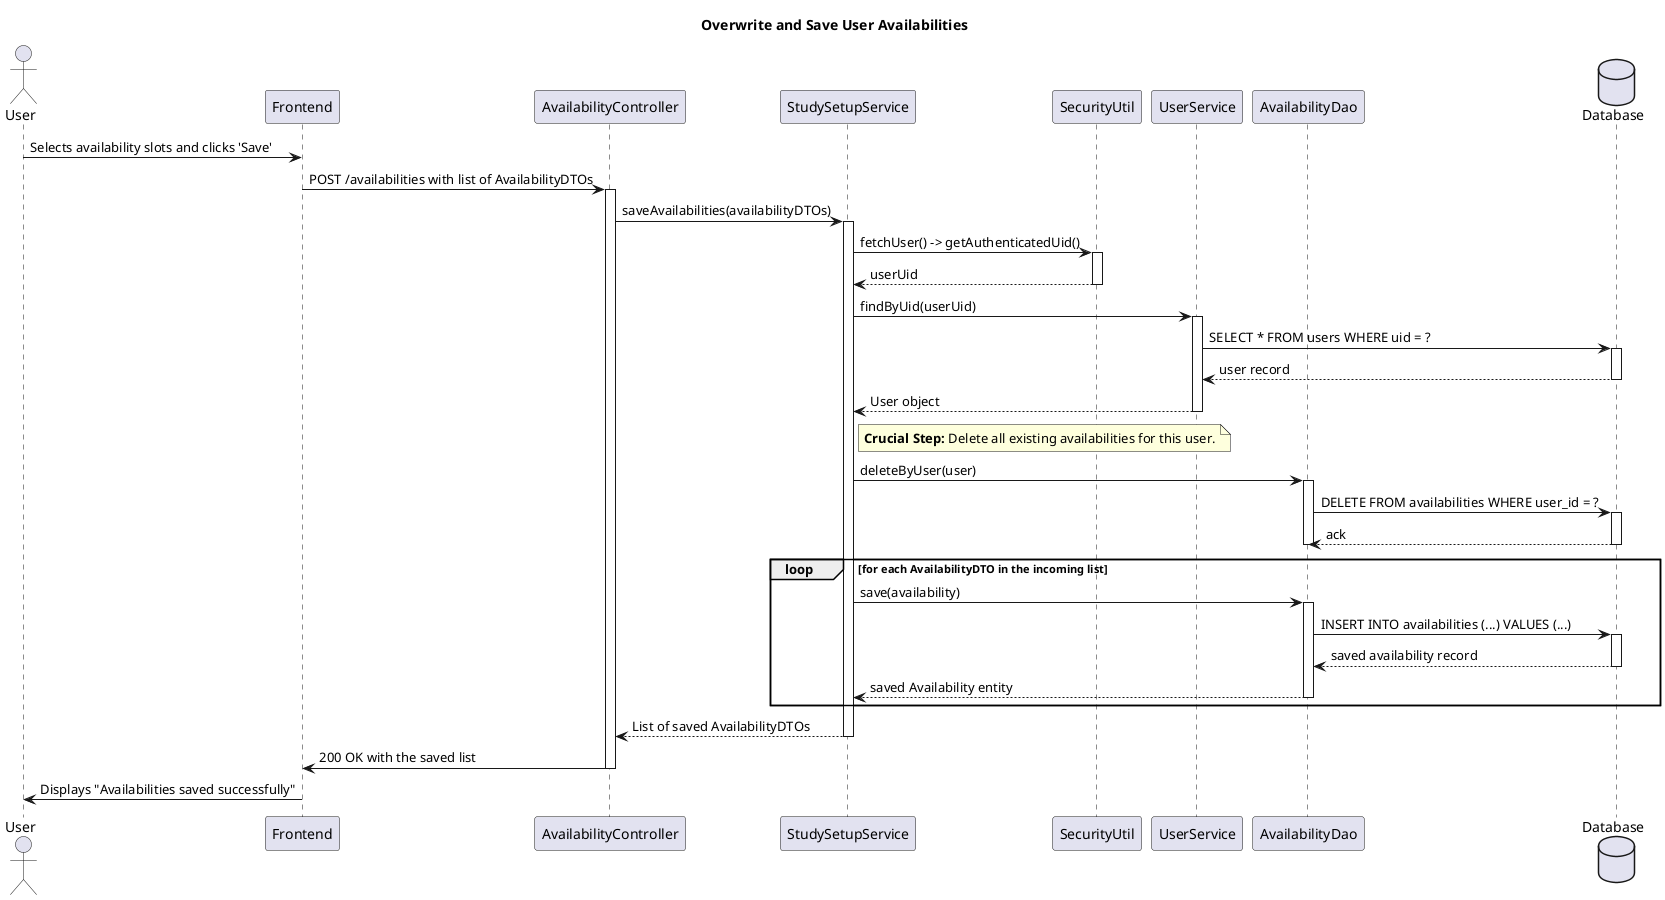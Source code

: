 @startuml
actor User
participant "Frontend" as Frontend
participant "AvailabilityController" as Controller
participant "StudySetupService" as Service
participant "SecurityUtil" as Security
participant "UserService" as UserService
participant "AvailabilityDao" as DAO
database "Database" as DB

title: Overwrite and Save User Availabilities

User -> Frontend : Selects availability slots and clicks 'Save'
Frontend -> Controller : POST /availabilities with list of AvailabilityDTOs
activate Controller

Controller -> Service : saveAvailabilities(availabilityDTOs)
activate Service

Service -> Security : fetchUser() -> getAuthenticatedUid()
activate Security
Security --> Service : userUid
deactivate Security

Service -> UserService : findByUid(userUid)
activate UserService
UserService -> DB: SELECT * FROM users WHERE uid = ?
activate DB
DB --> UserService: user record
deactivate DB
UserService --> Service : User object
deactivate UserService

note right of Service : **Crucial Step:** Delete all existing availabilities for this user.
Service -> DAO : deleteByUser(user)
activate DAO
DAO -> DB : DELETE FROM availabilities WHERE user_id = ?
activate DB
DB --> DAO : ack
deactivate DB
deactivate DAO

loop for each AvailabilityDTO in the incoming list
    Service -> DAO : save(availability)
    activate DAO
    DAO -> DB : INSERT INTO availabilities (...) VALUES (...)
    activate DB
    DB --> DAO : saved availability record
    deactivate DB
    DAO --> Service : saved Availability entity
    deactivate DAO
end

Service --> Controller : List of saved AvailabilityDTOs
deactivate Service

Controller -> Frontend : 200 OK with the saved list
deactivate Controller

Frontend -> User : Displays "Availabilities saved successfully"

@enduml